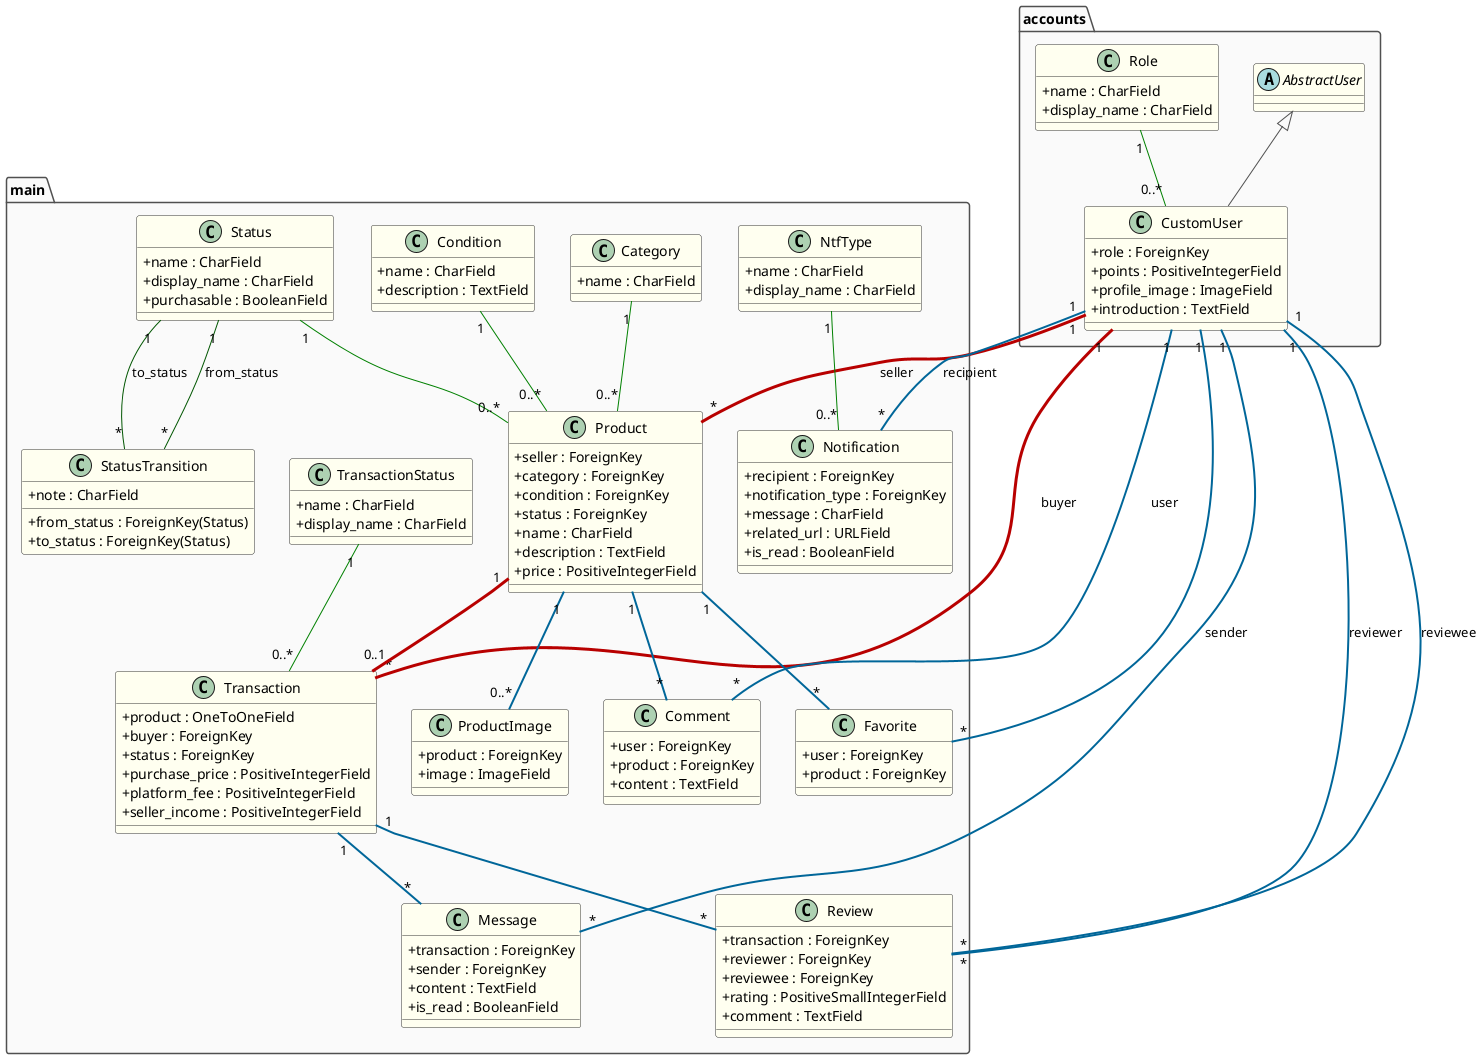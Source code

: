 @startuml Django_Physical_Model_Updated

' === Style Settings ===
skinparam {
    BackgroundColor #FFFFFF
    ArrowColor #505050
    shadowing false
    ClassAttributeIconSize 0
    ClassBorderColor #333333
    ClassBackgroundColor #FFFFF0
    PackageBorderColor #505050
    PackageBackgroundColor #FAFAFA
}

' ===============================
' === accounts application ===
' ===============================
package "accounts" {
    abstract class AbstractUser

    class Role {
        + name : CharField
        + display_name : CharField
    }

    class CustomUser {
        + role : ForeignKey
        + points : PositiveIntegerField
        + profile_image : ImageField
        + introduction : TextField
    }

    AbstractUser <|-- CustomUser
    Role "1" -[#008000,thickness=1]- "0..*" CustomUser
}

' ============================
' === main application ===
' ============================
package "main" {
    class Category {
        + name : CharField
    }

    class Condition {
        + name : CharField
        + description : TextField
    }

    class Status {
        + name : CharField
        + display_name : CharField
        + purchasable : BooleanField
    }

    class StatusTransition {
        + from_status : ForeignKey(Status)
        + to_status : ForeignKey(Status)
        + note : CharField
    }

    class TransactionStatus {
        + name : CharField
        + display_name : CharField
    }

    class NtfType {
        + name : CharField
        + display_name : CharField
    }

    class Product {
        + seller : ForeignKey
        + category : ForeignKey
        + condition : ForeignKey
        + status : ForeignKey
        + name : CharField
        + description : TextField
        + price : PositiveIntegerField
    }

    class ProductImage {
        + product : ForeignKey
        + image : ImageField
    }

    class Transaction {
        + product : OneToOneField
        + buyer : ForeignKey
        + status : ForeignKey
        + purchase_price : PositiveIntegerField
        + platform_fee : PositiveIntegerField
        + seller_income : PositiveIntegerField
    }

    class Comment {
        + user : ForeignKey
        + product : ForeignKey
        + content : TextField
    }

    class Favorite {
        + user : ForeignKey
        + product : ForeignKey
    }

    class Message {
        + transaction : ForeignKey
        + sender : ForeignKey
        + content : TextField
        + is_read : BooleanField
    }

    class Review {
        + transaction : ForeignKey
        + reviewer : ForeignKey
        + reviewee : ForeignKey
        + rating : PositiveSmallIntegerField
        + comment : TextField
    }

    class Notification {
        + recipient : ForeignKey
        + notification_type : ForeignKey
        + message : CharField
        + related_url : URLField
        + is_read : BooleanField
    }
}

' === Relations ===

' Primary relations
CustomUser "1" -[#B80000,thickness=3]- "*" Product : seller
CustomUser "1" -[#B80000,thickness=3]- "*" Transaction : buyer
Product "1" -[#B80000,thickness=3]- "0..1" Transaction

' Dependent relations
CustomUser "1" -[#006699,thickness=2]- "*" Comment : user
CustomUser "1" -[#006699,thickness=2]- "*" Favorite
CustomUser "1" -[#006699,thickness=2]- "*" Message : sender
CustomUser "1" -[#006699,thickness=2]- "*" Review : reviewer
CustomUser "1" -[#006699,thickness=2]- "*" Review : reviewee
CustomUser "1" -[#006699,thickness=2]- "*" Notification : recipient

Product "1" -[#006699,thickness=2]- "*" Comment
Product "1" -[#006699,thickness=2]- "*" Favorite
Product "1" -[#006699,thickness=2]- "0..*" ProductImage

Transaction "1" -[#006699,thickness=2]- "*" Message
Transaction "1" -[#006699,thickness=2]- "*" Review

' Master reference relations
Category "1" -[#008000,thickness=1]- "0..*" Product
Condition "1" -[#008000,thickness=1]- "0..*" Product
Status "1" -[#008000,thickness=1]- "0..*" Product
TransactionStatus "1" -[#008000,thickness=1]- "0..*" Transaction
NtfType "1" -[#008000,thickness=1]- "0..*" Notification

' Status transition
Status "1" -[#005500,thickness=1]- "*" StatusTransition : from_status
Status "1" -[#005500,thickness=1]- "*" StatusTransition : to_status

@enduml

